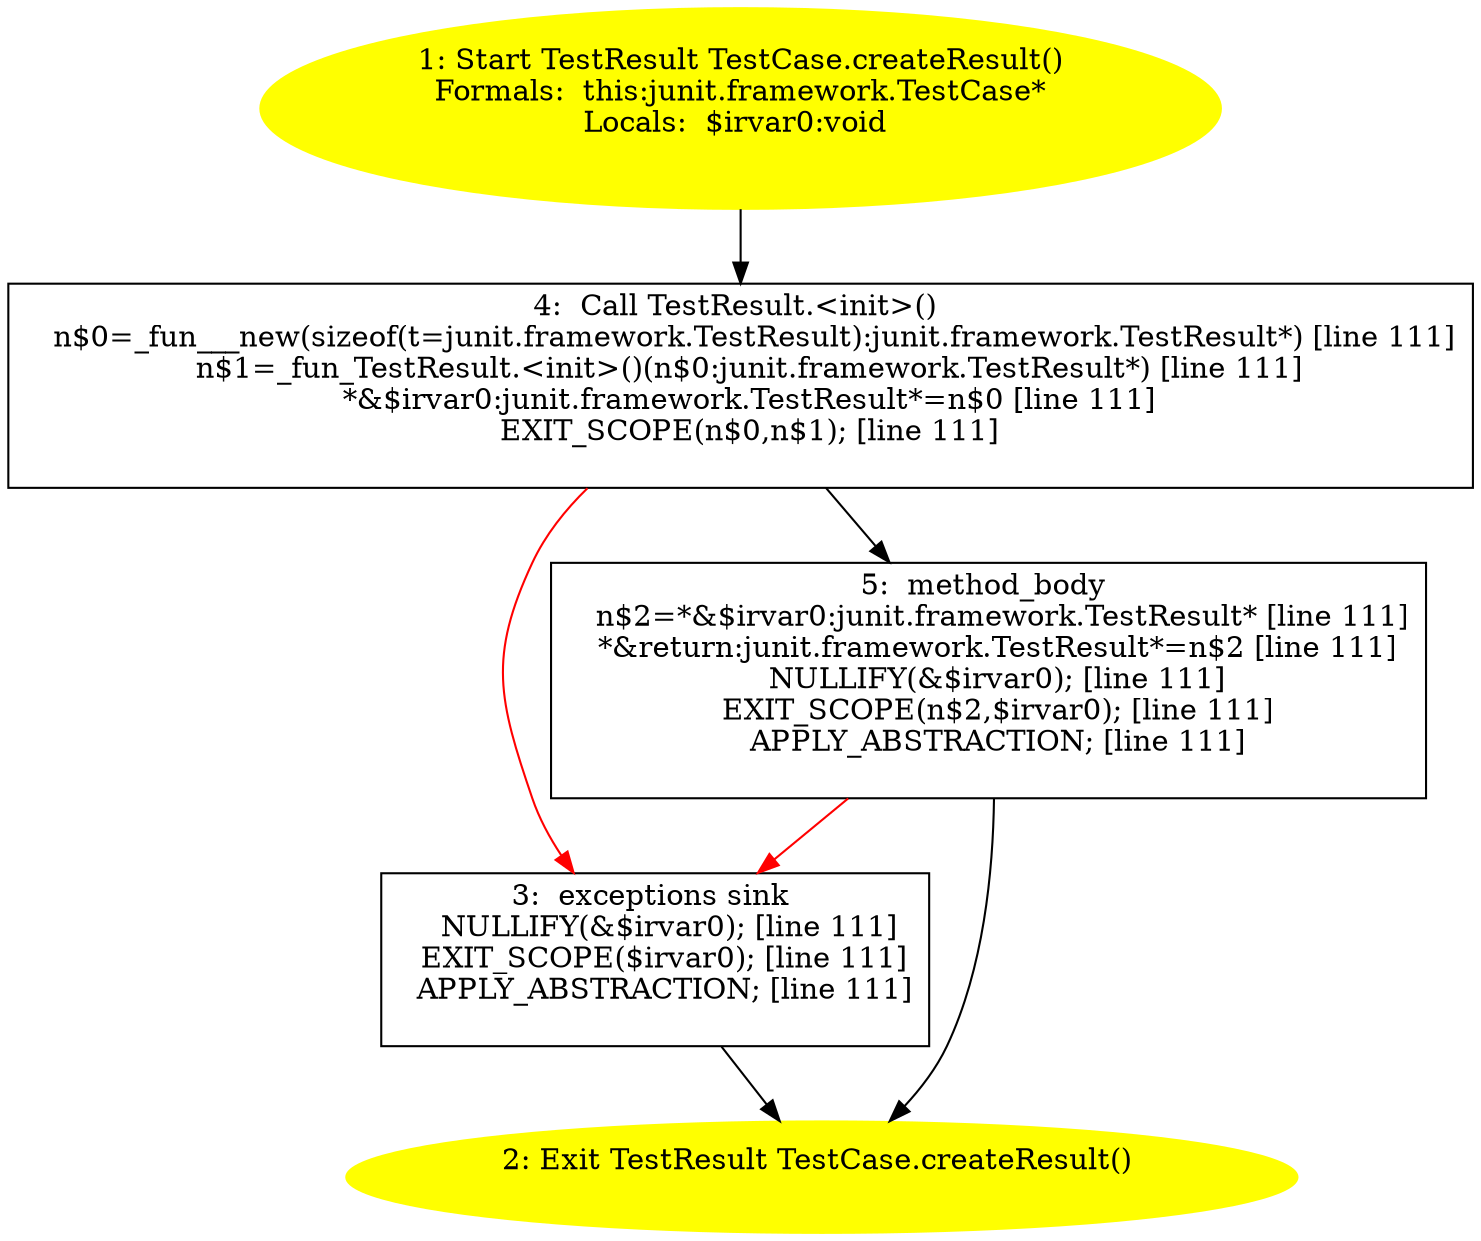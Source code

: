 /* @generated */
digraph cfg {
"junit.framework.TestCase.createResult():junit.framework.TestResult.afb4f7680a7687380217a2aa9d11364b_1" [label="1: Start TestResult TestCase.createResult()\nFormals:  this:junit.framework.TestCase*\nLocals:  $irvar0:void \n  " color=yellow style=filled]
	

	 "junit.framework.TestCase.createResult():junit.framework.TestResult.afb4f7680a7687380217a2aa9d11364b_1" -> "junit.framework.TestCase.createResult():junit.framework.TestResult.afb4f7680a7687380217a2aa9d11364b_4" ;
"junit.framework.TestCase.createResult():junit.framework.TestResult.afb4f7680a7687380217a2aa9d11364b_2" [label="2: Exit TestResult TestCase.createResult() \n  " color=yellow style=filled]
	

"junit.framework.TestCase.createResult():junit.framework.TestResult.afb4f7680a7687380217a2aa9d11364b_3" [label="3:  exceptions sink \n   NULLIFY(&$irvar0); [line 111]\n  EXIT_SCOPE($irvar0); [line 111]\n  APPLY_ABSTRACTION; [line 111]\n " shape="box"]
	

	 "junit.framework.TestCase.createResult():junit.framework.TestResult.afb4f7680a7687380217a2aa9d11364b_3" -> "junit.framework.TestCase.createResult():junit.framework.TestResult.afb4f7680a7687380217a2aa9d11364b_2" ;
"junit.framework.TestCase.createResult():junit.framework.TestResult.afb4f7680a7687380217a2aa9d11364b_4" [label="4:  Call TestResult.<init>() \n   n$0=_fun___new(sizeof(t=junit.framework.TestResult):junit.framework.TestResult*) [line 111]\n  n$1=_fun_TestResult.<init>()(n$0:junit.framework.TestResult*) [line 111]\n  *&$irvar0:junit.framework.TestResult*=n$0 [line 111]\n  EXIT_SCOPE(n$0,n$1); [line 111]\n " shape="box"]
	

	 "junit.framework.TestCase.createResult():junit.framework.TestResult.afb4f7680a7687380217a2aa9d11364b_4" -> "junit.framework.TestCase.createResult():junit.framework.TestResult.afb4f7680a7687380217a2aa9d11364b_5" ;
	 "junit.framework.TestCase.createResult():junit.framework.TestResult.afb4f7680a7687380217a2aa9d11364b_4" -> "junit.framework.TestCase.createResult():junit.framework.TestResult.afb4f7680a7687380217a2aa9d11364b_3" [color="red" ];
"junit.framework.TestCase.createResult():junit.framework.TestResult.afb4f7680a7687380217a2aa9d11364b_5" [label="5:  method_body \n   n$2=*&$irvar0:junit.framework.TestResult* [line 111]\n  *&return:junit.framework.TestResult*=n$2 [line 111]\n  NULLIFY(&$irvar0); [line 111]\n  EXIT_SCOPE(n$2,$irvar0); [line 111]\n  APPLY_ABSTRACTION; [line 111]\n " shape="box"]
	

	 "junit.framework.TestCase.createResult():junit.framework.TestResult.afb4f7680a7687380217a2aa9d11364b_5" -> "junit.framework.TestCase.createResult():junit.framework.TestResult.afb4f7680a7687380217a2aa9d11364b_2" ;
	 "junit.framework.TestCase.createResult():junit.framework.TestResult.afb4f7680a7687380217a2aa9d11364b_5" -> "junit.framework.TestCase.createResult():junit.framework.TestResult.afb4f7680a7687380217a2aa9d11364b_3" [color="red" ];
}
